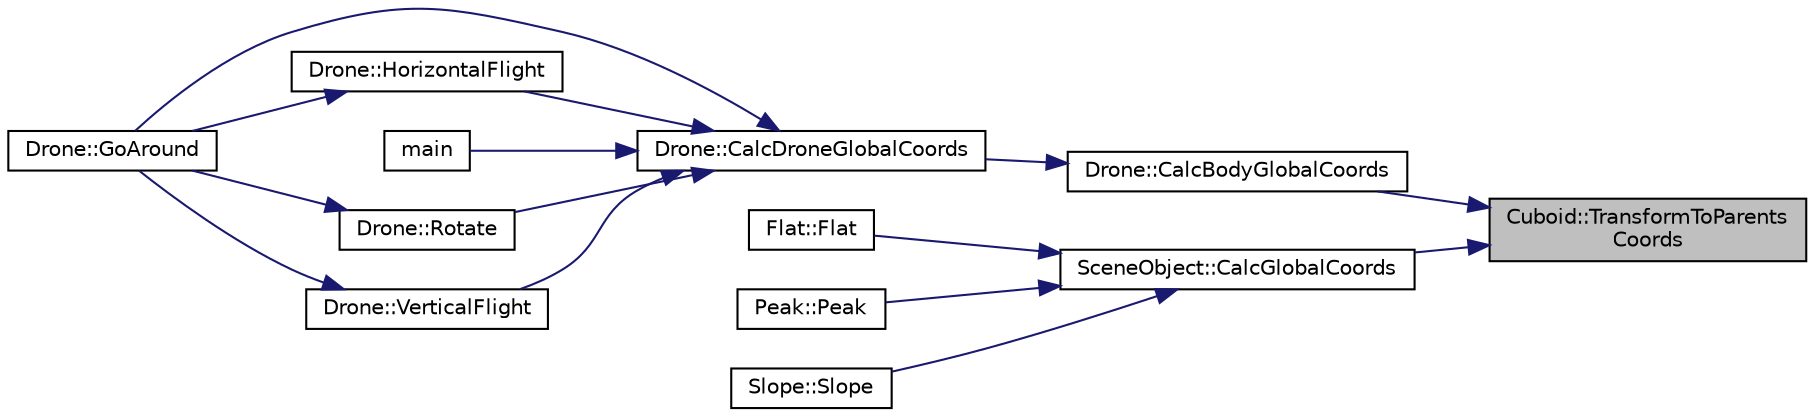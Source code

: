 digraph "Cuboid::TransformToParentsCoords"
{
 // LATEX_PDF_SIZE
  edge [fontname="Helvetica",fontsize="10",labelfontname="Helvetica",labelfontsize="10"];
  node [fontname="Helvetica",fontsize="10",shape=record];
  rankdir="RL";
  Node1 [label="Cuboid::TransformToParents\lCoords",height=0.2,width=0.4,color="black", fillcolor="grey75", style="filled", fontcolor="black",tooltip="Przetłumacz współrzędne lokalne prostopadłościanu na współrzędne w układzie drona."];
  Node1 -> Node2 [dir="back",color="midnightblue",fontsize="10",style="solid",fontname="Helvetica"];
  Node2 [label="Drone::CalcBodyGlobalCoords",height=0.2,width=0.4,color="black", fillcolor="white", style="filled",URL="$class_drone.html#ab8695f20d1dd851370bda45a921390f0",tooltip="Oblicz współrzędne globalne korpusu drona."];
  Node2 -> Node3 [dir="back",color="midnightblue",fontsize="10",style="solid",fontname="Helvetica"];
  Node3 [label="Drone::CalcDroneGlobalCoords",height=0.2,width=0.4,color="black", fillcolor="white", style="filled",URL="$class_drone.html#ad681f67940125d81ed33c1c0bf352078",tooltip="Oblicz współrzędne globalne drona."];
  Node3 -> Node4 [dir="back",color="midnightblue",fontsize="10",style="solid",fontname="Helvetica"];
  Node4 [label="Drone::GoAround",height=0.2,width=0.4,color="black", fillcolor="white", style="filled",URL="$class_drone.html#a199a50ea0de3835d057e1e72dd0c23db",tooltip="Wzleć do góry, poleć do przodu o pewną odległość, wykonaj lot po okręgu względem punktu do którego dr..."];
  Node3 -> Node5 [dir="back",color="midnightblue",fontsize="10",style="solid",fontname="Helvetica"];
  Node5 [label="Drone::HorizontalFlight",height=0.2,width=0.4,color="black", fillcolor="white", style="filled",URL="$class_drone.html#a4c0904848783c4c2a5918834851c1e66",tooltip="Wykonaj poziomy lot drona na pewną odległość"];
  Node5 -> Node4 [dir="back",color="midnightblue",fontsize="10",style="solid",fontname="Helvetica"];
  Node3 -> Node6 [dir="back",color="midnightblue",fontsize="10",style="solid",fontname="Helvetica"];
  Node6 [label="main",height=0.2,width=0.4,color="black", fillcolor="white", style="filled",URL="$app_2main_8cpp.html#ae66f6b31b5ad750f1fe042a706a4e3d4",tooltip=" "];
  Node3 -> Node7 [dir="back",color="midnightblue",fontsize="10",style="solid",fontname="Helvetica"];
  Node7 [label="Drone::Rotate",height=0.2,width=0.4,color="black", fillcolor="white", style="filled",URL="$class_drone.html#ac9ed6da111bc14d4892acc3df6943f12",tooltip="Obróc drona o pewien kąt względem własnej osi z."];
  Node7 -> Node4 [dir="back",color="midnightblue",fontsize="10",style="solid",fontname="Helvetica"];
  Node3 -> Node8 [dir="back",color="midnightblue",fontsize="10",style="solid",fontname="Helvetica"];
  Node8 [label="Drone::VerticalFlight",height=0.2,width=0.4,color="black", fillcolor="white", style="filled",URL="$class_drone.html#a00f69f01bbcde98b37aafd0eb5ff126f",tooltip="Wykonaj pioniowy lot drona na pewną odległość"];
  Node8 -> Node4 [dir="back",color="midnightblue",fontsize="10",style="solid",fontname="Helvetica"];
  Node1 -> Node9 [dir="back",color="midnightblue",fontsize="10",style="solid",fontname="Helvetica"];
  Node9 [label="SceneObject::CalcGlobalCoords",height=0.2,width=0.4,color="black", fillcolor="white", style="filled",URL="$class_scene_object.html#ac21ea4a73921da93ef9d5e16f679ee7d",tooltip="Oblicz wspolrzedne globalne obiektu sceny."];
  Node9 -> Node10 [dir="back",color="midnightblue",fontsize="10",style="solid",fontname="Helvetica"];
  Node10 [label="Flat::Flat",height=0.2,width=0.4,color="black", fillcolor="white", style="filled",URL="$class_flat.html#ab87ce4135217e4b1a4063c62bfe883e1",tooltip="Konstruktor tworzenia nowego plaskowyzu z danymi parametrami."];
  Node9 -> Node11 [dir="back",color="midnightblue",fontsize="10",style="solid",fontname="Helvetica"];
  Node11 [label="Peak::Peak",height=0.2,width=0.4,color="black", fillcolor="white", style="filled",URL="$class_peak.html#a594bf4b173e2aee015d72f3c6c95101c",tooltip="Konstruktor tworzenia nowej gory ze szczytem z danymi parametrami."];
  Node9 -> Node12 [dir="back",color="midnightblue",fontsize="10",style="solid",fontname="Helvetica"];
  Node12 [label="Slope::Slope",height=0.2,width=0.4,color="black", fillcolor="white", style="filled",URL="$class_slope.html#a187e6525600f2ce5e832972dd8c717f2",tooltip="Konstruktor tworzenia nowej gory z grania z danymi parametrami."];
}
